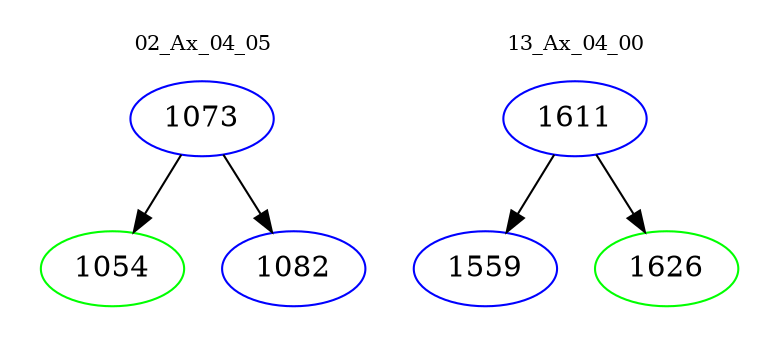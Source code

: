 digraph{
subgraph cluster_0 {
color = white
label = "02_Ax_04_05";
fontsize=10;
T0_1073 [label="1073", color="blue"]
T0_1073 -> T0_1054 [color="black"]
T0_1054 [label="1054", color="green"]
T0_1073 -> T0_1082 [color="black"]
T0_1082 [label="1082", color="blue"]
}
subgraph cluster_1 {
color = white
label = "13_Ax_04_00";
fontsize=10;
T1_1611 [label="1611", color="blue"]
T1_1611 -> T1_1559 [color="black"]
T1_1559 [label="1559", color="blue"]
T1_1611 -> T1_1626 [color="black"]
T1_1626 [label="1626", color="green"]
}
}
